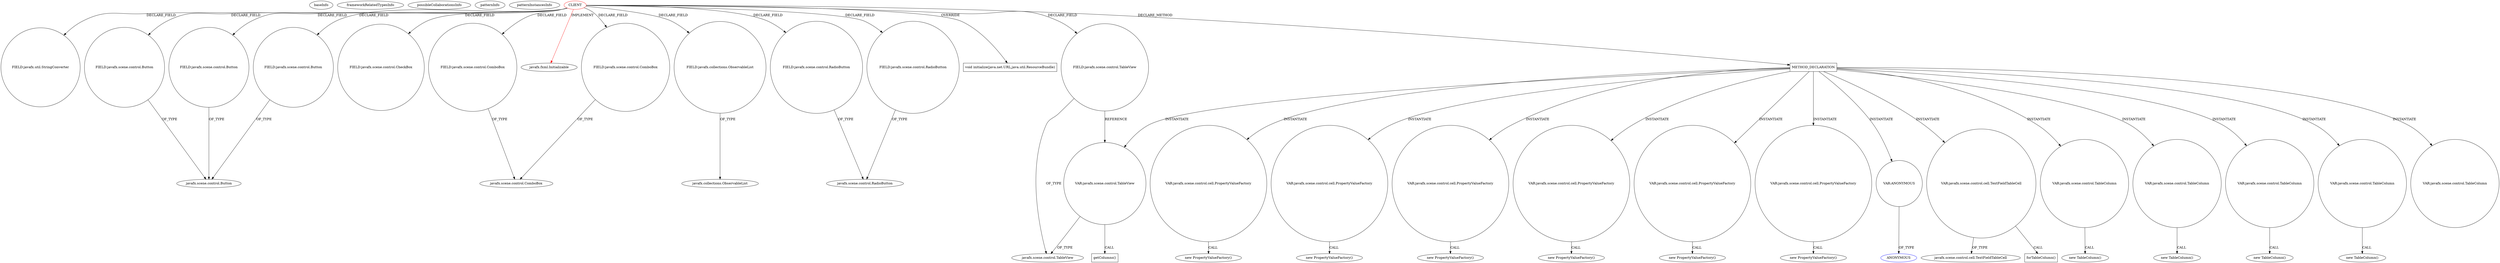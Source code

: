 digraph {
baseInfo[graphId=3863,category="pattern",isAnonymous=false,possibleRelation=false]
frameworkRelatedTypesInfo[0="javafx.fxml.Initializable"]
possibleCollaborationsInfo[]
patternInfo[frequency=2.0,patternRootClient=0]
patternInstancesInfo[0="bianconejo-CEFX~/bianconejo-CEFX/CEFX-master/src/cefx/CEPaiementAttenteController.java~CEPaiementAttenteController~2025",1="bianconejo-CEFX~/bianconejo-CEFX/CEFX-master/src/cefx/CECommandeController.java~CECommandeController~2084"]
30[label="FIELD:javafx.util.StringConverter",vertexType="FIELD_DECLARATION",isFrameworkType=false,shape=circle]
0[label="CLIENT",vertexType="ROOT_CLIENT_CLASS_DECLARATION",isFrameworkType=false,color=red]
2[label="FIELD:javafx.scene.control.Button",vertexType="FIELD_DECLARATION",isFrameworkType=false,shape=circle]
4[label="FIELD:javafx.scene.control.Button",vertexType="FIELD_DECLARATION",isFrameworkType=false,shape=circle]
6[label="FIELD:javafx.scene.control.Button",vertexType="FIELD_DECLARATION",isFrameworkType=false,shape=circle]
8[label="FIELD:javafx.scene.control.CheckBox",vertexType="FIELD_DECLARATION",isFrameworkType=false,shape=circle]
10[label="FIELD:javafx.scene.control.ComboBox",vertexType="FIELD_DECLARATION",isFrameworkType=false,shape=circle]
1[label="javafx.fxml.Initializable",vertexType="FRAMEWORK_INTERFACE_TYPE",isFrameworkType=false]
12[label="FIELD:javafx.scene.control.ComboBox",vertexType="FIELD_DECLARATION",isFrameworkType=false,shape=circle]
14[label="FIELD:javafx.collections.ObservableList",vertexType="FIELD_DECLARATION",isFrameworkType=false,shape=circle]
15[label="javafx.collections.ObservableList",vertexType="FRAMEWORK_INTERFACE_TYPE",isFrameworkType=false]
16[label="FIELD:javafx.scene.control.RadioButton",vertexType="FIELD_DECLARATION",isFrameworkType=false,shape=circle]
17[label="javafx.scene.control.RadioButton",vertexType="FRAMEWORK_CLASS_TYPE",isFrameworkType=false]
18[label="FIELD:javafx.scene.control.RadioButton",vertexType="FIELD_DECLARATION",isFrameworkType=false,shape=circle]
34[label="void initialize(java.net.URL,java.util.ResourceBundle)",vertexType="OVERRIDING_METHOD_DECLARATION",isFrameworkType=false,shape=box]
3[label="javafx.scene.control.Button",vertexType="FRAMEWORK_CLASS_TYPE",isFrameworkType=false]
11[label="javafx.scene.control.ComboBox",vertexType="FRAMEWORK_CLASS_TYPE",isFrameworkType=false]
32[label="FIELD:javafx.scene.control.TableView",vertexType="FIELD_DECLARATION",isFrameworkType=false,shape=circle]
33[label="javafx.scene.control.TableView",vertexType="FRAMEWORK_CLASS_TYPE",isFrameworkType=false]
125[label="VAR:javafx.scene.control.TableView",vertexType="VARIABLE_EXPRESION",isFrameworkType=false,shape=circle]
126[label="getColumns()",vertexType="INSIDE_CALL",isFrameworkType=false,shape=box]
50[label="METHOD_DECLARATION",vertexType="CLIENT_METHOD_DECLARATION",isFrameworkType=false,shape=box]
57[label="VAR:javafx.scene.control.cell.PropertyValueFactory",vertexType="VARIABLE_EXPRESION",isFrameworkType=false,shape=circle]
56[label="new PropertyValueFactory()",vertexType="CONSTRUCTOR_CALL",isFrameworkType=false]
104[label="VAR:javafx.scene.control.cell.PropertyValueFactory",vertexType="VARIABLE_EXPRESION",isFrameworkType=false,shape=circle]
103[label="new PropertyValueFactory()",vertexType="CONSTRUCTOR_CALL",isFrameworkType=false]
84[label="VAR:javafx.scene.control.cell.PropertyValueFactory",vertexType="VARIABLE_EXPRESION",isFrameworkType=false,shape=circle]
83[label="new PropertyValueFactory()",vertexType="CONSTRUCTOR_CALL",isFrameworkType=false]
96[label="VAR:javafx.scene.control.cell.PropertyValueFactory",vertexType="VARIABLE_EXPRESION",isFrameworkType=false,shape=circle]
95[label="new PropertyValueFactory()",vertexType="CONSTRUCTOR_CALL",isFrameworkType=false]
116[label="VAR:javafx.scene.control.cell.PropertyValueFactory",vertexType="VARIABLE_EXPRESION",isFrameworkType=false,shape=circle]
115[label="new PropertyValueFactory()",vertexType="CONSTRUCTOR_CALL",isFrameworkType=false]
72[label="VAR:javafx.scene.control.cell.PropertyValueFactory",vertexType="VARIABLE_EXPRESION",isFrameworkType=false,shape=circle]
71[label="new PropertyValueFactory()",vertexType="CONSTRUCTOR_CALL",isFrameworkType=false]
137[label="VAR:ANONYMOUS",vertexType="VARIABLE_EXPRESION",isFrameworkType=false,shape=circle]
138[label="ANONYMOUS",vertexType="REFERENCE_ANONYMOUS_DECLARATION",isFrameworkType=false,color=blue]
61[label="VAR:javafx.scene.control.cell.TextFieldTableCell",vertexType="VARIABLE_EXPRESION",isFrameworkType=false,shape=circle]
63[label="javafx.scene.control.cell.TextFieldTableCell",vertexType="FRAMEWORK_CLASS_TYPE",isFrameworkType=false]
121[label="forTableColumn()",vertexType="INSIDE_CALL",isFrameworkType=false,shape=box]
52[label="VAR:javafx.scene.control.TableColumn",vertexType="VARIABLE_EXPRESION",isFrameworkType=false,shape=circle]
51[label="new TableColumn()",vertexType="CONSTRUCTOR_CALL",isFrameworkType=false]
91[label="VAR:javafx.scene.control.TableColumn",vertexType="VARIABLE_EXPRESION",isFrameworkType=false,shape=circle]
90[label="new TableColumn()",vertexType="CONSTRUCTOR_CALL",isFrameworkType=false]
65[label="VAR:javafx.scene.control.TableColumn",vertexType="VARIABLE_EXPRESION",isFrameworkType=false,shape=circle]
64[label="new TableColumn()",vertexType="CONSTRUCTOR_CALL",isFrameworkType=false]
99[label="VAR:javafx.scene.control.TableColumn",vertexType="VARIABLE_EXPRESION",isFrameworkType=false,shape=circle]
98[label="new TableColumn()",vertexType="CONSTRUCTOR_CALL",isFrameworkType=false]
111[label="VAR:javafx.scene.control.TableColumn",vertexType="VARIABLE_EXPRESION",isFrameworkType=false,shape=circle]
50->116[label="INSTANTIATE"]
0->6[label="DECLARE_FIELD"]
125->126[label="CALL"]
137->138[label="OF_TYPE"]
0->30[label="DECLARE_FIELD"]
50->99[label="INSTANTIATE"]
0->16[label="DECLARE_FIELD"]
10->11[label="OF_TYPE"]
0->2[label="DECLARE_FIELD"]
0->50[label="DECLARE_METHOD"]
50->84[label="INSTANTIATE"]
0->1[label="IMPLEMENT",color=red]
72->71[label="CALL"]
50->137[label="INSTANTIATE"]
0->4[label="DECLARE_FIELD"]
84->83[label="CALL"]
2->3[label="OF_TYPE"]
0->32[label="DECLARE_FIELD"]
61->121[label="CALL"]
50->52[label="INSTANTIATE"]
0->8[label="DECLARE_FIELD"]
96->95[label="CALL"]
16->17[label="OF_TYPE"]
61->63[label="OF_TYPE"]
0->10[label="DECLARE_FIELD"]
99->98[label="CALL"]
6->3[label="OF_TYPE"]
104->103[label="CALL"]
91->90[label="CALL"]
50->96[label="INSTANTIATE"]
0->14[label="DECLARE_FIELD"]
65->64[label="CALL"]
32->125[label="REFERENCE"]
125->33[label="OF_TYPE"]
50->125[label="INSTANTIATE"]
57->56[label="CALL"]
50->72[label="INSTANTIATE"]
32->33[label="OF_TYPE"]
50->57[label="INSTANTIATE"]
4->3[label="OF_TYPE"]
12->11[label="OF_TYPE"]
0->12[label="DECLARE_FIELD"]
50->111[label="INSTANTIATE"]
116->115[label="CALL"]
18->17[label="OF_TYPE"]
0->34[label="OVERRIDE"]
50->91[label="INSTANTIATE"]
50->65[label="INSTANTIATE"]
52->51[label="CALL"]
14->15[label="OF_TYPE"]
0->18[label="DECLARE_FIELD"]
50->104[label="INSTANTIATE"]
50->61[label="INSTANTIATE"]
}
